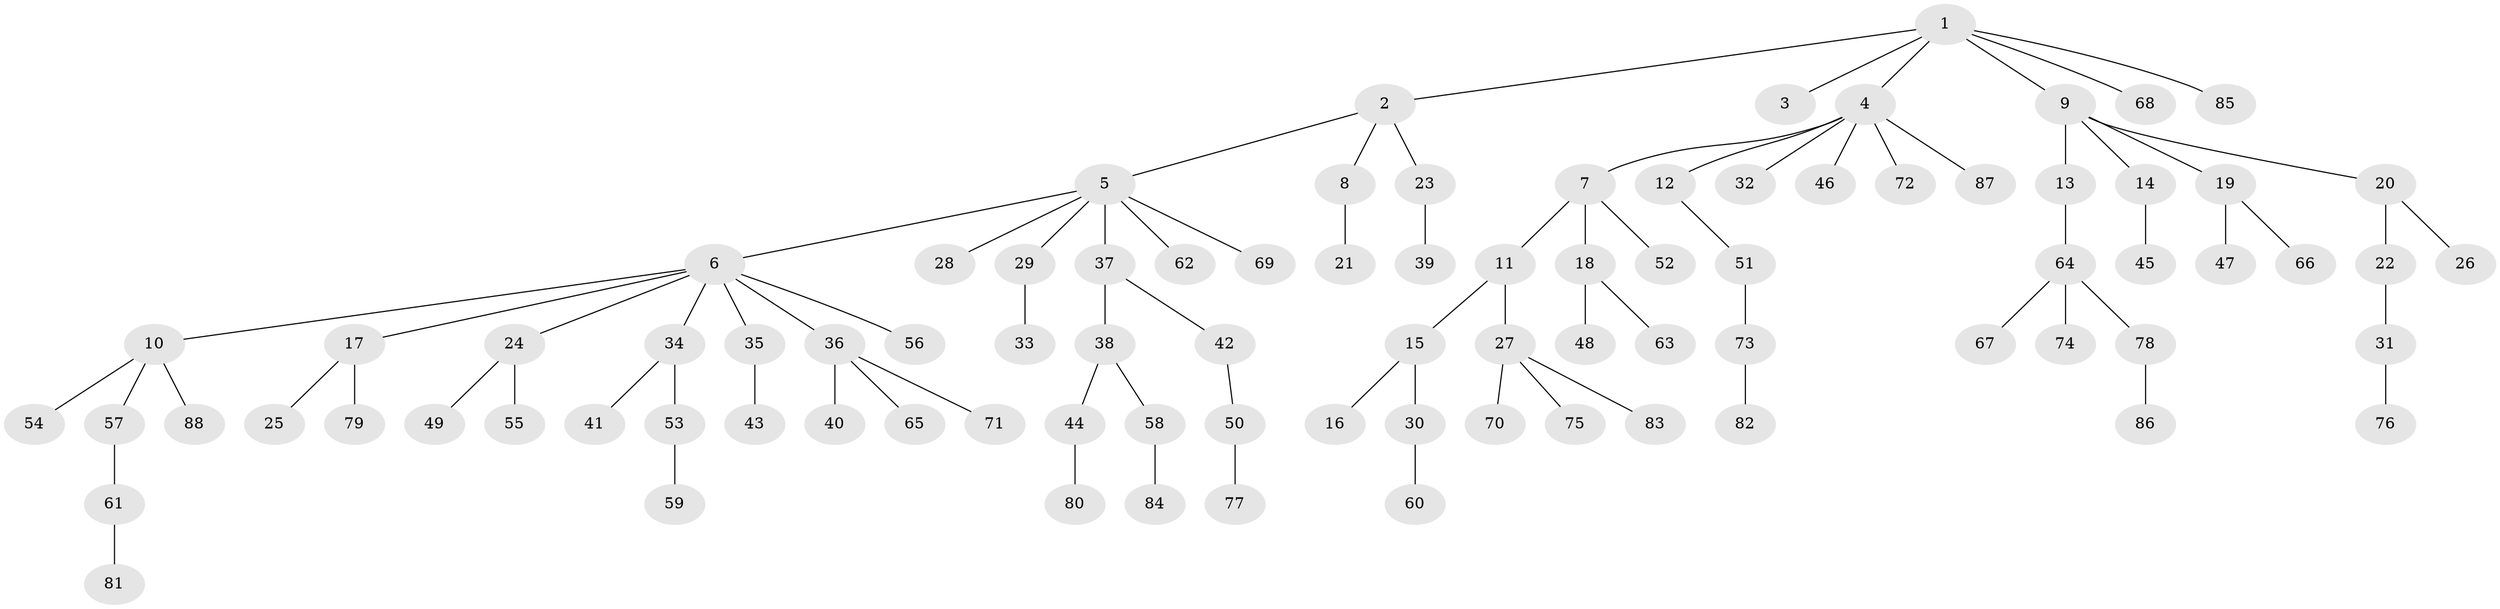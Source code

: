 // Generated by graph-tools (version 1.1) at 2025/26/03/09/25 03:26:30]
// undirected, 88 vertices, 87 edges
graph export_dot {
graph [start="1"]
  node [color=gray90,style=filled];
  1;
  2;
  3;
  4;
  5;
  6;
  7;
  8;
  9;
  10;
  11;
  12;
  13;
  14;
  15;
  16;
  17;
  18;
  19;
  20;
  21;
  22;
  23;
  24;
  25;
  26;
  27;
  28;
  29;
  30;
  31;
  32;
  33;
  34;
  35;
  36;
  37;
  38;
  39;
  40;
  41;
  42;
  43;
  44;
  45;
  46;
  47;
  48;
  49;
  50;
  51;
  52;
  53;
  54;
  55;
  56;
  57;
  58;
  59;
  60;
  61;
  62;
  63;
  64;
  65;
  66;
  67;
  68;
  69;
  70;
  71;
  72;
  73;
  74;
  75;
  76;
  77;
  78;
  79;
  80;
  81;
  82;
  83;
  84;
  85;
  86;
  87;
  88;
  1 -- 2;
  1 -- 3;
  1 -- 4;
  1 -- 9;
  1 -- 68;
  1 -- 85;
  2 -- 5;
  2 -- 8;
  2 -- 23;
  4 -- 7;
  4 -- 12;
  4 -- 32;
  4 -- 46;
  4 -- 72;
  4 -- 87;
  5 -- 6;
  5 -- 28;
  5 -- 29;
  5 -- 37;
  5 -- 62;
  5 -- 69;
  6 -- 10;
  6 -- 17;
  6 -- 24;
  6 -- 34;
  6 -- 35;
  6 -- 36;
  6 -- 56;
  7 -- 11;
  7 -- 18;
  7 -- 52;
  8 -- 21;
  9 -- 13;
  9 -- 14;
  9 -- 19;
  9 -- 20;
  10 -- 54;
  10 -- 57;
  10 -- 88;
  11 -- 15;
  11 -- 27;
  12 -- 51;
  13 -- 64;
  14 -- 45;
  15 -- 16;
  15 -- 30;
  17 -- 25;
  17 -- 79;
  18 -- 48;
  18 -- 63;
  19 -- 47;
  19 -- 66;
  20 -- 22;
  20 -- 26;
  22 -- 31;
  23 -- 39;
  24 -- 49;
  24 -- 55;
  27 -- 70;
  27 -- 75;
  27 -- 83;
  29 -- 33;
  30 -- 60;
  31 -- 76;
  34 -- 41;
  34 -- 53;
  35 -- 43;
  36 -- 40;
  36 -- 65;
  36 -- 71;
  37 -- 38;
  37 -- 42;
  38 -- 44;
  38 -- 58;
  42 -- 50;
  44 -- 80;
  50 -- 77;
  51 -- 73;
  53 -- 59;
  57 -- 61;
  58 -- 84;
  61 -- 81;
  64 -- 67;
  64 -- 74;
  64 -- 78;
  73 -- 82;
  78 -- 86;
}
